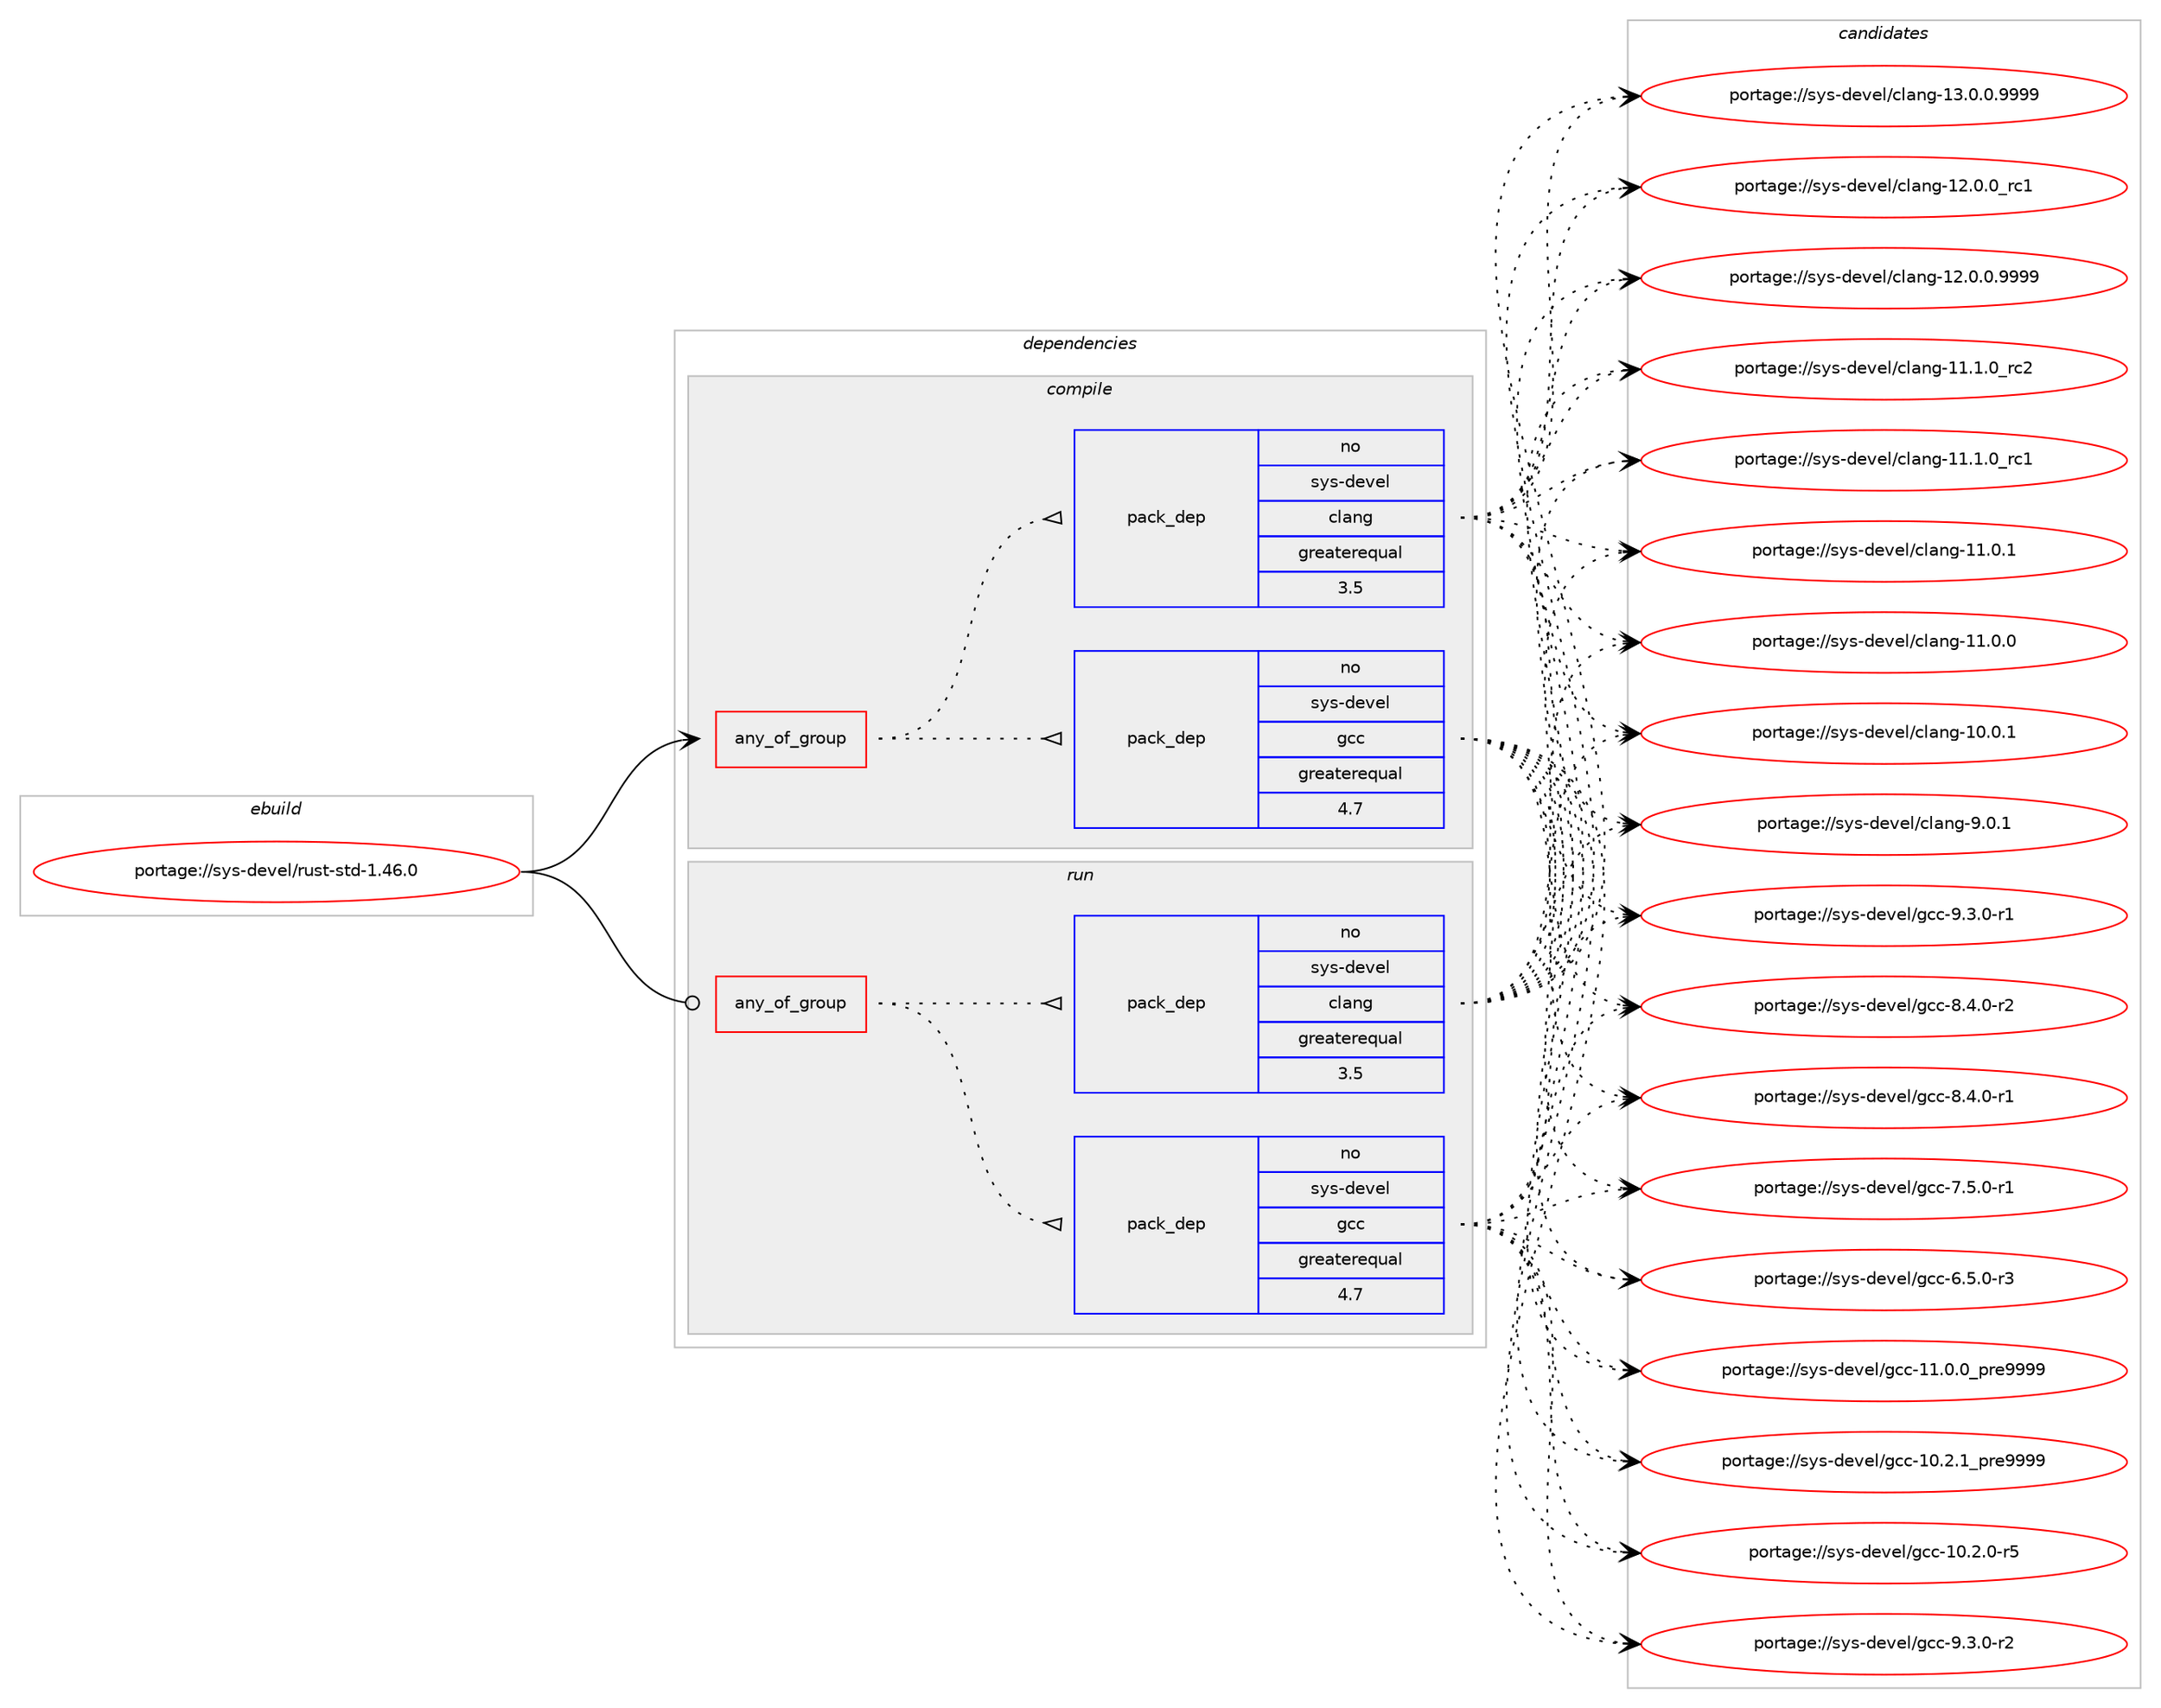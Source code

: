 digraph prolog {

# *************
# Graph options
# *************

newrank=true;
concentrate=true;
compound=true;
graph [rankdir=LR,fontname=Helvetica,fontsize=10,ranksep=1.5];#, ranksep=2.5, nodesep=0.2];
edge  [arrowhead=vee];
node  [fontname=Helvetica,fontsize=10];

# **********
# The ebuild
# **********

subgraph cluster_leftcol {
color=gray;
rank=same;
label=<<i>ebuild</i>>;
id [label="portage://sys-devel/rust-std-1.46.0", color=red, width=4, href="../sys-devel/rust-std-1.46.0.svg"];
}

# ****************
# The dependencies
# ****************

subgraph cluster_midcol {
color=gray;
label=<<i>dependencies</i>>;
subgraph cluster_compile {
fillcolor="#eeeeee";
style=filled;
label=<<i>compile</i>>;
subgraph any88 {
dependency6140 [label=<<TABLE BORDER="0" CELLBORDER="1" CELLSPACING="0" CELLPADDING="4"><TR><TD CELLPADDING="10">any_of_group</TD></TR></TABLE>>, shape=none, color=red];subgraph pack4437 {
dependency6141 [label=<<TABLE BORDER="0" CELLBORDER="1" CELLSPACING="0" CELLPADDING="4" WIDTH="220"><TR><TD ROWSPAN="6" CELLPADDING="30">pack_dep</TD></TR><TR><TD WIDTH="110">no</TD></TR><TR><TD>sys-devel</TD></TR><TR><TD>gcc</TD></TR><TR><TD>greaterequal</TD></TR><TR><TD>4.7</TD></TR></TABLE>>, shape=none, color=blue];
}
dependency6140:e -> dependency6141:w [weight=20,style="dotted",arrowhead="oinv"];
subgraph pack4438 {
dependency6142 [label=<<TABLE BORDER="0" CELLBORDER="1" CELLSPACING="0" CELLPADDING="4" WIDTH="220"><TR><TD ROWSPAN="6" CELLPADDING="30">pack_dep</TD></TR><TR><TD WIDTH="110">no</TD></TR><TR><TD>sys-devel</TD></TR><TR><TD>clang</TD></TR><TR><TD>greaterequal</TD></TR><TR><TD>3.5</TD></TR></TABLE>>, shape=none, color=blue];
}
dependency6140:e -> dependency6142:w [weight=20,style="dotted",arrowhead="oinv"];
}
id:e -> dependency6140:w [weight=20,style="solid",arrowhead="vee"];
}
subgraph cluster_compileandrun {
fillcolor="#eeeeee";
style=filled;
label=<<i>compile and run</i>>;
}
subgraph cluster_run {
fillcolor="#eeeeee";
style=filled;
label=<<i>run</i>>;
subgraph any89 {
dependency6143 [label=<<TABLE BORDER="0" CELLBORDER="1" CELLSPACING="0" CELLPADDING="4"><TR><TD CELLPADDING="10">any_of_group</TD></TR></TABLE>>, shape=none, color=red];subgraph pack4439 {
dependency6144 [label=<<TABLE BORDER="0" CELLBORDER="1" CELLSPACING="0" CELLPADDING="4" WIDTH="220"><TR><TD ROWSPAN="6" CELLPADDING="30">pack_dep</TD></TR><TR><TD WIDTH="110">no</TD></TR><TR><TD>sys-devel</TD></TR><TR><TD>gcc</TD></TR><TR><TD>greaterequal</TD></TR><TR><TD>4.7</TD></TR></TABLE>>, shape=none, color=blue];
}
dependency6143:e -> dependency6144:w [weight=20,style="dotted",arrowhead="oinv"];
subgraph pack4440 {
dependency6145 [label=<<TABLE BORDER="0" CELLBORDER="1" CELLSPACING="0" CELLPADDING="4" WIDTH="220"><TR><TD ROWSPAN="6" CELLPADDING="30">pack_dep</TD></TR><TR><TD WIDTH="110">no</TD></TR><TR><TD>sys-devel</TD></TR><TR><TD>clang</TD></TR><TR><TD>greaterequal</TD></TR><TR><TD>3.5</TD></TR></TABLE>>, shape=none, color=blue];
}
dependency6143:e -> dependency6145:w [weight=20,style="dotted",arrowhead="oinv"];
}
id:e -> dependency6143:w [weight=20,style="solid",arrowhead="odot"];
}
}

# **************
# The candidates
# **************

subgraph cluster_choices {
rank=same;
color=gray;
label=<<i>candidates</i>>;

subgraph choice4437 {
color=black;
nodesep=1;
choice115121115451001011181011084710399994557465146484511450 [label="portage://sys-devel/gcc-9.3.0-r2", color=red, width=4,href="../sys-devel/gcc-9.3.0-r2.svg"];
choice115121115451001011181011084710399994557465146484511449 [label="portage://sys-devel/gcc-9.3.0-r1", color=red, width=4,href="../sys-devel/gcc-9.3.0-r1.svg"];
choice115121115451001011181011084710399994556465246484511450 [label="portage://sys-devel/gcc-8.4.0-r2", color=red, width=4,href="../sys-devel/gcc-8.4.0-r2.svg"];
choice115121115451001011181011084710399994556465246484511449 [label="portage://sys-devel/gcc-8.4.0-r1", color=red, width=4,href="../sys-devel/gcc-8.4.0-r1.svg"];
choice115121115451001011181011084710399994555465346484511449 [label="portage://sys-devel/gcc-7.5.0-r1", color=red, width=4,href="../sys-devel/gcc-7.5.0-r1.svg"];
choice115121115451001011181011084710399994554465346484511451 [label="portage://sys-devel/gcc-6.5.0-r3", color=red, width=4,href="../sys-devel/gcc-6.5.0-r3.svg"];
choice11512111545100101118101108471039999454949464846489511211410157575757 [label="portage://sys-devel/gcc-11.0.0_pre9999", color=red, width=4,href="../sys-devel/gcc-11.0.0_pre9999.svg"];
choice11512111545100101118101108471039999454948465046499511211410157575757 [label="portage://sys-devel/gcc-10.2.1_pre9999", color=red, width=4,href="../sys-devel/gcc-10.2.1_pre9999.svg"];
choice11512111545100101118101108471039999454948465046484511453 [label="portage://sys-devel/gcc-10.2.0-r5", color=red, width=4,href="../sys-devel/gcc-10.2.0-r5.svg"];
dependency6141:e -> choice115121115451001011181011084710399994557465146484511450:w [style=dotted,weight="100"];
dependency6141:e -> choice115121115451001011181011084710399994557465146484511449:w [style=dotted,weight="100"];
dependency6141:e -> choice115121115451001011181011084710399994556465246484511450:w [style=dotted,weight="100"];
dependency6141:e -> choice115121115451001011181011084710399994556465246484511449:w [style=dotted,weight="100"];
dependency6141:e -> choice115121115451001011181011084710399994555465346484511449:w [style=dotted,weight="100"];
dependency6141:e -> choice115121115451001011181011084710399994554465346484511451:w [style=dotted,weight="100"];
dependency6141:e -> choice11512111545100101118101108471039999454949464846489511211410157575757:w [style=dotted,weight="100"];
dependency6141:e -> choice11512111545100101118101108471039999454948465046499511211410157575757:w [style=dotted,weight="100"];
dependency6141:e -> choice11512111545100101118101108471039999454948465046484511453:w [style=dotted,weight="100"];
}
subgraph choice4438 {
color=black;
nodesep=1;
choice11512111545100101118101108479910897110103455746484649 [label="portage://sys-devel/clang-9.0.1", color=red, width=4,href="../sys-devel/clang-9.0.1.svg"];
choice11512111545100101118101108479910897110103454951464846484657575757 [label="portage://sys-devel/clang-13.0.0.9999", color=red, width=4,href="../sys-devel/clang-13.0.0.9999.svg"];
choice1151211154510010111810110847991089711010345495046484648951149949 [label="portage://sys-devel/clang-12.0.0_rc1", color=red, width=4,href="../sys-devel/clang-12.0.0_rc1.svg"];
choice11512111545100101118101108479910897110103454950464846484657575757 [label="portage://sys-devel/clang-12.0.0.9999", color=red, width=4,href="../sys-devel/clang-12.0.0.9999.svg"];
choice1151211154510010111810110847991089711010345494946494648951149950 [label="portage://sys-devel/clang-11.1.0_rc2", color=red, width=4,href="../sys-devel/clang-11.1.0_rc2.svg"];
choice1151211154510010111810110847991089711010345494946494648951149949 [label="portage://sys-devel/clang-11.1.0_rc1", color=red, width=4,href="../sys-devel/clang-11.1.0_rc1.svg"];
choice1151211154510010111810110847991089711010345494946484649 [label="portage://sys-devel/clang-11.0.1", color=red, width=4,href="../sys-devel/clang-11.0.1.svg"];
choice1151211154510010111810110847991089711010345494946484648 [label="portage://sys-devel/clang-11.0.0", color=red, width=4,href="../sys-devel/clang-11.0.0.svg"];
choice1151211154510010111810110847991089711010345494846484649 [label="portage://sys-devel/clang-10.0.1", color=red, width=4,href="../sys-devel/clang-10.0.1.svg"];
dependency6142:e -> choice11512111545100101118101108479910897110103455746484649:w [style=dotted,weight="100"];
dependency6142:e -> choice11512111545100101118101108479910897110103454951464846484657575757:w [style=dotted,weight="100"];
dependency6142:e -> choice1151211154510010111810110847991089711010345495046484648951149949:w [style=dotted,weight="100"];
dependency6142:e -> choice11512111545100101118101108479910897110103454950464846484657575757:w [style=dotted,weight="100"];
dependency6142:e -> choice1151211154510010111810110847991089711010345494946494648951149950:w [style=dotted,weight="100"];
dependency6142:e -> choice1151211154510010111810110847991089711010345494946494648951149949:w [style=dotted,weight="100"];
dependency6142:e -> choice1151211154510010111810110847991089711010345494946484649:w [style=dotted,weight="100"];
dependency6142:e -> choice1151211154510010111810110847991089711010345494946484648:w [style=dotted,weight="100"];
dependency6142:e -> choice1151211154510010111810110847991089711010345494846484649:w [style=dotted,weight="100"];
}
subgraph choice4439 {
color=black;
nodesep=1;
choice115121115451001011181011084710399994557465146484511450 [label="portage://sys-devel/gcc-9.3.0-r2", color=red, width=4,href="../sys-devel/gcc-9.3.0-r2.svg"];
choice115121115451001011181011084710399994557465146484511449 [label="portage://sys-devel/gcc-9.3.0-r1", color=red, width=4,href="../sys-devel/gcc-9.3.0-r1.svg"];
choice115121115451001011181011084710399994556465246484511450 [label="portage://sys-devel/gcc-8.4.0-r2", color=red, width=4,href="../sys-devel/gcc-8.4.0-r2.svg"];
choice115121115451001011181011084710399994556465246484511449 [label="portage://sys-devel/gcc-8.4.0-r1", color=red, width=4,href="../sys-devel/gcc-8.4.0-r1.svg"];
choice115121115451001011181011084710399994555465346484511449 [label="portage://sys-devel/gcc-7.5.0-r1", color=red, width=4,href="../sys-devel/gcc-7.5.0-r1.svg"];
choice115121115451001011181011084710399994554465346484511451 [label="portage://sys-devel/gcc-6.5.0-r3", color=red, width=4,href="../sys-devel/gcc-6.5.0-r3.svg"];
choice11512111545100101118101108471039999454949464846489511211410157575757 [label="portage://sys-devel/gcc-11.0.0_pre9999", color=red, width=4,href="../sys-devel/gcc-11.0.0_pre9999.svg"];
choice11512111545100101118101108471039999454948465046499511211410157575757 [label="portage://sys-devel/gcc-10.2.1_pre9999", color=red, width=4,href="../sys-devel/gcc-10.2.1_pre9999.svg"];
choice11512111545100101118101108471039999454948465046484511453 [label="portage://sys-devel/gcc-10.2.0-r5", color=red, width=4,href="../sys-devel/gcc-10.2.0-r5.svg"];
dependency6144:e -> choice115121115451001011181011084710399994557465146484511450:w [style=dotted,weight="100"];
dependency6144:e -> choice115121115451001011181011084710399994557465146484511449:w [style=dotted,weight="100"];
dependency6144:e -> choice115121115451001011181011084710399994556465246484511450:w [style=dotted,weight="100"];
dependency6144:e -> choice115121115451001011181011084710399994556465246484511449:w [style=dotted,weight="100"];
dependency6144:e -> choice115121115451001011181011084710399994555465346484511449:w [style=dotted,weight="100"];
dependency6144:e -> choice115121115451001011181011084710399994554465346484511451:w [style=dotted,weight="100"];
dependency6144:e -> choice11512111545100101118101108471039999454949464846489511211410157575757:w [style=dotted,weight="100"];
dependency6144:e -> choice11512111545100101118101108471039999454948465046499511211410157575757:w [style=dotted,weight="100"];
dependency6144:e -> choice11512111545100101118101108471039999454948465046484511453:w [style=dotted,weight="100"];
}
subgraph choice4440 {
color=black;
nodesep=1;
choice11512111545100101118101108479910897110103455746484649 [label="portage://sys-devel/clang-9.0.1", color=red, width=4,href="../sys-devel/clang-9.0.1.svg"];
choice11512111545100101118101108479910897110103454951464846484657575757 [label="portage://sys-devel/clang-13.0.0.9999", color=red, width=4,href="../sys-devel/clang-13.0.0.9999.svg"];
choice1151211154510010111810110847991089711010345495046484648951149949 [label="portage://sys-devel/clang-12.0.0_rc1", color=red, width=4,href="../sys-devel/clang-12.0.0_rc1.svg"];
choice11512111545100101118101108479910897110103454950464846484657575757 [label="portage://sys-devel/clang-12.0.0.9999", color=red, width=4,href="../sys-devel/clang-12.0.0.9999.svg"];
choice1151211154510010111810110847991089711010345494946494648951149950 [label="portage://sys-devel/clang-11.1.0_rc2", color=red, width=4,href="../sys-devel/clang-11.1.0_rc2.svg"];
choice1151211154510010111810110847991089711010345494946494648951149949 [label="portage://sys-devel/clang-11.1.0_rc1", color=red, width=4,href="../sys-devel/clang-11.1.0_rc1.svg"];
choice1151211154510010111810110847991089711010345494946484649 [label="portage://sys-devel/clang-11.0.1", color=red, width=4,href="../sys-devel/clang-11.0.1.svg"];
choice1151211154510010111810110847991089711010345494946484648 [label="portage://sys-devel/clang-11.0.0", color=red, width=4,href="../sys-devel/clang-11.0.0.svg"];
choice1151211154510010111810110847991089711010345494846484649 [label="portage://sys-devel/clang-10.0.1", color=red, width=4,href="../sys-devel/clang-10.0.1.svg"];
dependency6145:e -> choice11512111545100101118101108479910897110103455746484649:w [style=dotted,weight="100"];
dependency6145:e -> choice11512111545100101118101108479910897110103454951464846484657575757:w [style=dotted,weight="100"];
dependency6145:e -> choice1151211154510010111810110847991089711010345495046484648951149949:w [style=dotted,weight="100"];
dependency6145:e -> choice11512111545100101118101108479910897110103454950464846484657575757:w [style=dotted,weight="100"];
dependency6145:e -> choice1151211154510010111810110847991089711010345494946494648951149950:w [style=dotted,weight="100"];
dependency6145:e -> choice1151211154510010111810110847991089711010345494946494648951149949:w [style=dotted,weight="100"];
dependency6145:e -> choice1151211154510010111810110847991089711010345494946484649:w [style=dotted,weight="100"];
dependency6145:e -> choice1151211154510010111810110847991089711010345494946484648:w [style=dotted,weight="100"];
dependency6145:e -> choice1151211154510010111810110847991089711010345494846484649:w [style=dotted,weight="100"];
}
}

}
